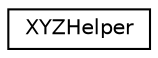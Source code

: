 digraph "Graphical Class Hierarchy"
{
  edge [fontname="Helvetica",fontsize="10",labelfontname="Helvetica",labelfontsize="10"];
  node [fontname="Helvetica",fontsize="10",shape=record];
  rankdir="LR";
  Node1 [label="XYZHelper",height=0.2,width=0.4,color="black", fillcolor="white", style="filled",URL="$class_x_y_z_helper.html"];
}
